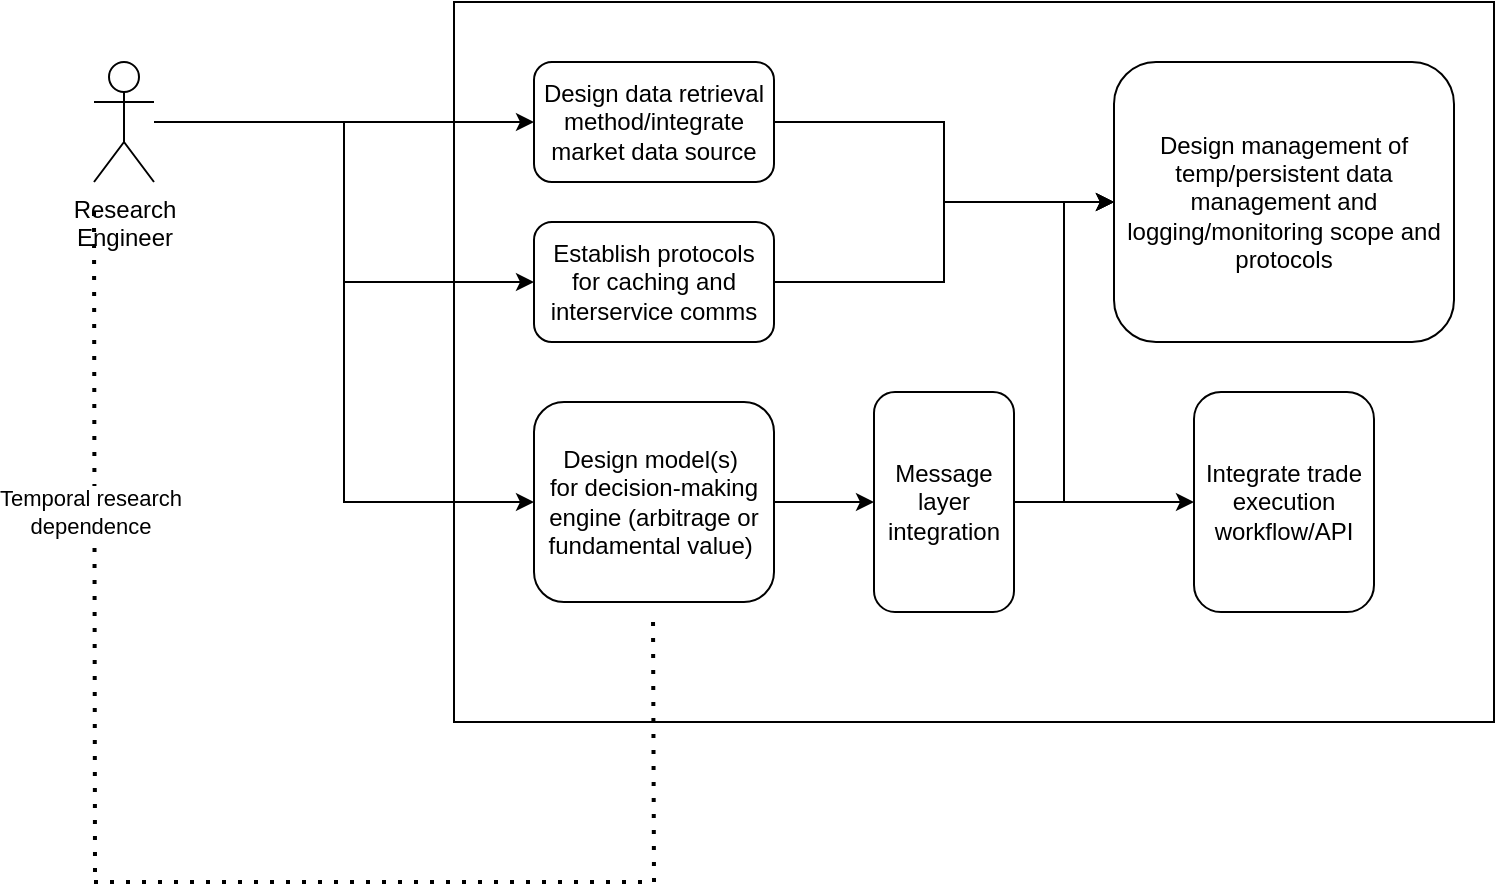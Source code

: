 <mxfile version="24.8.4">
  <diagram id="C5RBs43oDa-KdzZeNtuy" name="Page-1">
    <mxGraphModel dx="1050" dy="522" grid="1" gridSize="10" guides="1" tooltips="1" connect="1" arrows="1" fold="1" page="1" pageScale="1" pageWidth="827" pageHeight="1169" math="0" shadow="0">
      <root>
        <mxCell id="WIyWlLk6GJQsqaUBKTNV-0" />
        <mxCell id="WIyWlLk6GJQsqaUBKTNV-1" parent="WIyWlLk6GJQsqaUBKTNV-0" />
        <mxCell id="vQI0C9RO543Nr7URtB8L-1" value="" style="rounded=0;whiteSpace=wrap;html=1;" vertex="1" parent="WIyWlLk6GJQsqaUBKTNV-1">
          <mxGeometry x="260" y="100" width="520" height="360" as="geometry" />
        </mxCell>
        <mxCell id="vQI0C9RO543Nr7URtB8L-11" style="edgeStyle=orthogonalEdgeStyle;rounded=0;orthogonalLoop=1;jettySize=auto;html=1;" edge="1" parent="WIyWlLk6GJQsqaUBKTNV-1" source="vQI0C9RO543Nr7URtB8L-0" target="vQI0C9RO543Nr7URtB8L-2">
          <mxGeometry relative="1" as="geometry" />
        </mxCell>
        <mxCell id="vQI0C9RO543Nr7URtB8L-13" style="edgeStyle=orthogonalEdgeStyle;rounded=0;orthogonalLoop=1;jettySize=auto;html=1;entryX=0;entryY=0.5;entryDx=0;entryDy=0;" edge="1" parent="WIyWlLk6GJQsqaUBKTNV-1" source="vQI0C9RO543Nr7URtB8L-0" target="vQI0C9RO543Nr7URtB8L-9">
          <mxGeometry relative="1" as="geometry" />
        </mxCell>
        <mxCell id="vQI0C9RO543Nr7URtB8L-16" style="edgeStyle=orthogonalEdgeStyle;rounded=0;orthogonalLoop=1;jettySize=auto;html=1;entryX=0;entryY=0.5;entryDx=0;entryDy=0;" edge="1" parent="WIyWlLk6GJQsqaUBKTNV-1" source="vQI0C9RO543Nr7URtB8L-0" target="vQI0C9RO543Nr7URtB8L-7">
          <mxGeometry relative="1" as="geometry" />
        </mxCell>
        <mxCell id="vQI0C9RO543Nr7URtB8L-0" value="Research &lt;br&gt;Engineer" style="shape=umlActor;verticalLabelPosition=bottom;verticalAlign=top;html=1;outlineConnect=0;" vertex="1" parent="WIyWlLk6GJQsqaUBKTNV-1">
          <mxGeometry x="80" y="130" width="30" height="60" as="geometry" />
        </mxCell>
        <mxCell id="vQI0C9RO543Nr7URtB8L-14" style="edgeStyle=orthogonalEdgeStyle;rounded=0;orthogonalLoop=1;jettySize=auto;html=1;" edge="1" parent="WIyWlLk6GJQsqaUBKTNV-1" source="vQI0C9RO543Nr7URtB8L-2" target="vQI0C9RO543Nr7URtB8L-6">
          <mxGeometry relative="1" as="geometry" />
        </mxCell>
        <mxCell id="vQI0C9RO543Nr7URtB8L-2" value="Design data retrieval&lt;br&gt;method/integrate market data source" style="rounded=1;whiteSpace=wrap;html=1;" vertex="1" parent="WIyWlLk6GJQsqaUBKTNV-1">
          <mxGeometry x="300" y="130" width="120" height="60" as="geometry" />
        </mxCell>
        <mxCell id="vQI0C9RO543Nr7URtB8L-6" value="Design management of temp/persistent data management and logging/monitoring scope and protocols" style="rounded=1;whiteSpace=wrap;html=1;" vertex="1" parent="WIyWlLk6GJQsqaUBKTNV-1">
          <mxGeometry x="590" y="130" width="170" height="140" as="geometry" />
        </mxCell>
        <mxCell id="vQI0C9RO543Nr7URtB8L-18" style="edgeStyle=orthogonalEdgeStyle;rounded=0;orthogonalLoop=1;jettySize=auto;html=1;" edge="1" parent="WIyWlLk6GJQsqaUBKTNV-1" source="vQI0C9RO543Nr7URtB8L-7" target="vQI0C9RO543Nr7URtB8L-17">
          <mxGeometry relative="1" as="geometry" />
        </mxCell>
        <mxCell id="vQI0C9RO543Nr7URtB8L-7" value="Design model(s)&amp;nbsp;&lt;br&gt;for decision-making engine (arbitrage or fundamental value)&amp;nbsp;" style="rounded=1;whiteSpace=wrap;html=1;" vertex="1" parent="WIyWlLk6GJQsqaUBKTNV-1">
          <mxGeometry x="300" y="300" width="120" height="100" as="geometry" />
        </mxCell>
        <mxCell id="vQI0C9RO543Nr7URtB8L-8" value="Integrate trade execution workflow/API" style="rounded=1;whiteSpace=wrap;html=1;" vertex="1" parent="WIyWlLk6GJQsqaUBKTNV-1">
          <mxGeometry x="630" y="295" width="90" height="110" as="geometry" />
        </mxCell>
        <mxCell id="vQI0C9RO543Nr7URtB8L-15" style="edgeStyle=orthogonalEdgeStyle;rounded=0;orthogonalLoop=1;jettySize=auto;html=1;entryX=0;entryY=0.5;entryDx=0;entryDy=0;" edge="1" parent="WIyWlLk6GJQsqaUBKTNV-1" source="vQI0C9RO543Nr7URtB8L-9" target="vQI0C9RO543Nr7URtB8L-6">
          <mxGeometry relative="1" as="geometry" />
        </mxCell>
        <mxCell id="vQI0C9RO543Nr7URtB8L-9" value="Establish protocols&lt;br&gt;for caching and&lt;br&gt;interservice comms" style="rounded=1;whiteSpace=wrap;html=1;" vertex="1" parent="WIyWlLk6GJQsqaUBKTNV-1">
          <mxGeometry x="300" y="210" width="120" height="60" as="geometry" />
        </mxCell>
        <mxCell id="vQI0C9RO543Nr7URtB8L-20" value="" style="edgeStyle=orthogonalEdgeStyle;rounded=0;orthogonalLoop=1;jettySize=auto;html=1;" edge="1" parent="WIyWlLk6GJQsqaUBKTNV-1" source="vQI0C9RO543Nr7URtB8L-17" target="vQI0C9RO543Nr7URtB8L-8">
          <mxGeometry relative="1" as="geometry" />
        </mxCell>
        <mxCell id="vQI0C9RO543Nr7URtB8L-22" style="edgeStyle=orthogonalEdgeStyle;rounded=0;orthogonalLoop=1;jettySize=auto;html=1;entryX=0;entryY=0.5;entryDx=0;entryDy=0;" edge="1" parent="WIyWlLk6GJQsqaUBKTNV-1" source="vQI0C9RO543Nr7URtB8L-17" target="vQI0C9RO543Nr7URtB8L-6">
          <mxGeometry relative="1" as="geometry" />
        </mxCell>
        <mxCell id="vQI0C9RO543Nr7URtB8L-17" value="Message layer integration" style="rounded=1;whiteSpace=wrap;html=1;" vertex="1" parent="WIyWlLk6GJQsqaUBKTNV-1">
          <mxGeometry x="470" y="295" width="70" height="110" as="geometry" />
        </mxCell>
        <mxCell id="vQI0C9RO543Nr7URtB8L-25" value="" style="endArrow=none;dashed=1;html=1;dashPattern=1 3;strokeWidth=2;rounded=0;" edge="1" parent="WIyWlLk6GJQsqaUBKTNV-1">
          <mxGeometry width="50" height="50" relative="1" as="geometry">
            <mxPoint x="360" y="540" as="sourcePoint" />
            <mxPoint x="359.5" y="405" as="targetPoint" />
          </mxGeometry>
        </mxCell>
        <mxCell id="vQI0C9RO543Nr7URtB8L-26" value="" style="endArrow=none;dashed=1;html=1;dashPattern=1 3;strokeWidth=2;rounded=0;" edge="1" parent="WIyWlLk6GJQsqaUBKTNV-1">
          <mxGeometry width="50" height="50" relative="1" as="geometry">
            <mxPoint x="80" y="540" as="sourcePoint" />
            <mxPoint x="360" y="540" as="targetPoint" />
          </mxGeometry>
        </mxCell>
        <mxCell id="vQI0C9RO543Nr7URtB8L-28" value="" style="endArrow=none;dashed=1;html=1;dashPattern=1 3;strokeWidth=2;rounded=0;" edge="1" parent="WIyWlLk6GJQsqaUBKTNV-1">
          <mxGeometry width="50" height="50" relative="1" as="geometry">
            <mxPoint x="80.5" y="535" as="sourcePoint" />
            <mxPoint x="80" y="200" as="targetPoint" />
          </mxGeometry>
        </mxCell>
        <mxCell id="vQI0C9RO543Nr7URtB8L-29" value="Temporal research&lt;br&gt;dependence" style="edgeLabel;html=1;align=center;verticalAlign=middle;resizable=0;points=[];" vertex="1" connectable="0" parent="vQI0C9RO543Nr7URtB8L-28">
          <mxGeometry x="0.077" y="2" relative="1" as="geometry">
            <mxPoint as="offset" />
          </mxGeometry>
        </mxCell>
      </root>
    </mxGraphModel>
  </diagram>
</mxfile>
